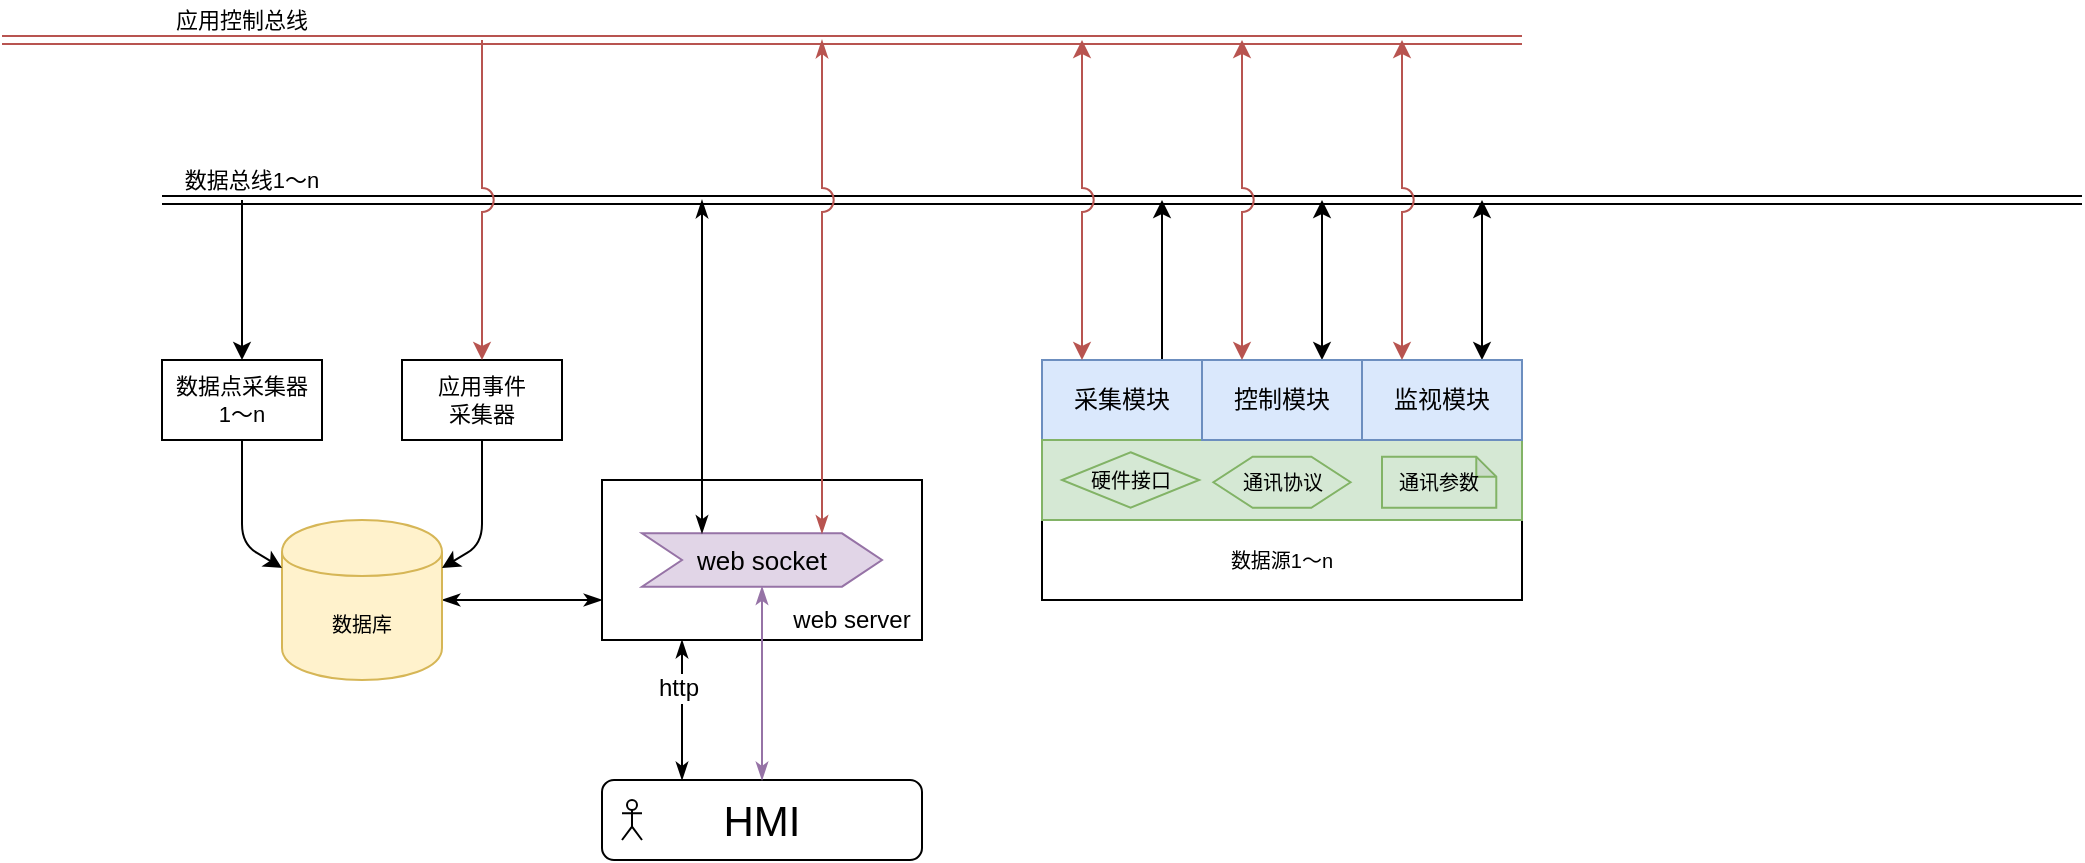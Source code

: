 <mxfile version="12.6.7" type="github">
  <diagram id="70CzTNJzPNa80F-RPJiq" name="第 1 页">
    <mxGraphModel dx="1186" dy="733" grid="1" gridSize="10" guides="1" tooltips="1" connect="1" arrows="1" fold="1" page="1" pageScale="1" pageWidth="1169" pageHeight="1654" math="0" shadow="0">
      <root>
        <mxCell id="0"/>
        <mxCell id="1" parent="0"/>
        <mxCell id="4IvTUrVCET20nHq62nAl-82" style="edgeStyle=orthogonalEdgeStyle;rounded=0;jumpStyle=arc;jumpSize=12;orthogonalLoop=1;jettySize=auto;html=1;exitX=1;exitY=0.5;exitDx=0;exitDy=0;entryX=0;entryY=0.75;entryDx=0;entryDy=0;startArrow=classicThin;startFill=1;endArrow=classicThin;endFill=1;strokeColor=#000000;fontSize=21;" edge="1" parent="1" source="4IvTUrVCET20nHq62nAl-6" target="4IvTUrVCET20nHq62nAl-78">
          <mxGeometry relative="1" as="geometry"/>
        </mxCell>
        <mxCell id="4IvTUrVCET20nHq62nAl-6" value="数据库" style="shape=cylinder;whiteSpace=wrap;html=1;boundedLbl=1;backgroundOutline=1;fillColor=#fff2cc;strokeColor=#d6b656;fontSize=10;" vertex="1" parent="1">
          <mxGeometry x="180" y="400" width="80" height="80" as="geometry"/>
        </mxCell>
        <mxCell id="4IvTUrVCET20nHq62nAl-30" value="数据总线1～n" style="text;html=1;strokeColor=none;fillColor=none;align=center;verticalAlign=middle;whiteSpace=wrap;rounded=0;fontSize=11;" vertex="1" parent="1">
          <mxGeometry x="120" y="220" width="90" height="20" as="geometry"/>
        </mxCell>
        <mxCell id="4IvTUrVCET20nHq62nAl-36" value="应用控制总线" style="text;html=1;strokeColor=none;fillColor=none;align=center;verticalAlign=middle;whiteSpace=wrap;rounded=0;fontSize=11;" vertex="1" parent="1">
          <mxGeometry x="120" y="140" width="80" height="20" as="geometry"/>
        </mxCell>
        <mxCell id="4IvTUrVCET20nHq62nAl-46" value="" style="shape=link;html=1;startArrow=classicThin;startFill=1;endArrow=classicThin;endFill=1;strokeColor=#b85450;fontSize=13;fillColor=#f8cecc;" edge="1" parent="1">
          <mxGeometry width="50" height="50" relative="1" as="geometry">
            <mxPoint x="40" y="160" as="sourcePoint"/>
            <mxPoint x="800" y="160" as="targetPoint"/>
          </mxGeometry>
        </mxCell>
        <mxCell id="4IvTUrVCET20nHq62nAl-47" value="" style="endArrow=classic;html=1;strokeColor=#000000;fontSize=13;exitX=0.75;exitY=0;exitDx=0;exitDy=0;" edge="1" parent="1" source="4IvTUrVCET20nHq62nAl-26">
          <mxGeometry width="50" height="50" relative="1" as="geometry">
            <mxPoint x="600" y="350" as="sourcePoint"/>
            <mxPoint x="620" y="240" as="targetPoint"/>
          </mxGeometry>
        </mxCell>
        <mxCell id="4IvTUrVCET20nHq62nAl-51" value="" style="endArrow=classic;startArrow=classic;html=1;strokeColor=#000000;fontSize=13;exitX=0.75;exitY=0;exitDx=0;exitDy=0;" edge="1" parent="1" source="4IvTUrVCET20nHq62nAl-5">
          <mxGeometry width="50" height="50" relative="1" as="geometry">
            <mxPoint x="680" y="330" as="sourcePoint"/>
            <mxPoint x="700" y="240" as="targetPoint"/>
          </mxGeometry>
        </mxCell>
        <mxCell id="4IvTUrVCET20nHq62nAl-52" value="" style="endArrow=classic;startArrow=classic;html=1;strokeColor=#000000;fontSize=13;exitX=0.75;exitY=0;exitDx=0;exitDy=0;" edge="1" parent="1" source="4IvTUrVCET20nHq62nAl-4">
          <mxGeometry width="50" height="50" relative="1" as="geometry">
            <mxPoint x="760" y="330" as="sourcePoint"/>
            <mxPoint x="780" y="240" as="targetPoint"/>
          </mxGeometry>
        </mxCell>
        <mxCell id="4IvTUrVCET20nHq62nAl-53" value="数据点采集器&lt;br&gt;1～n" style="rounded=0;whiteSpace=wrap;html=1;strokeColor=#000000;fillColor=#ffffff;fontSize=11;" vertex="1" parent="1">
          <mxGeometry x="120" y="320" width="80" height="40" as="geometry"/>
        </mxCell>
        <mxCell id="4IvTUrVCET20nHq62nAl-54" value="" style="endArrow=classic;html=1;strokeColor=#000000;fontSize=13;entryX=0.5;entryY=0;entryDx=0;entryDy=0;" edge="1" parent="1" target="4IvTUrVCET20nHq62nAl-53">
          <mxGeometry width="50" height="50" relative="1" as="geometry">
            <mxPoint x="160" y="240" as="sourcePoint"/>
            <mxPoint x="230" y="260" as="targetPoint"/>
          </mxGeometry>
        </mxCell>
        <mxCell id="4IvTUrVCET20nHq62nAl-55" value="应用事件&lt;br&gt;采集器" style="rounded=0;whiteSpace=wrap;html=1;strokeColor=#000000;fillColor=#ffffff;fontSize=11;" vertex="1" parent="1">
          <mxGeometry x="240" y="320" width="80" height="40" as="geometry"/>
        </mxCell>
        <mxCell id="4IvTUrVCET20nHq62nAl-58" value="" style="endArrow=classic;html=1;strokeColor=#000000;fontSize=11;exitX=0.5;exitY=1;exitDx=0;exitDy=0;entryX=0;entryY=0.3;entryDx=0;entryDy=0;" edge="1" parent="1" source="4IvTUrVCET20nHq62nAl-53" target="4IvTUrVCET20nHq62nAl-6">
          <mxGeometry width="50" height="50" relative="1" as="geometry">
            <mxPoint x="170" y="440" as="sourcePoint"/>
            <mxPoint x="220" y="390" as="targetPoint"/>
            <Array as="points">
              <mxPoint x="160" y="412"/>
            </Array>
          </mxGeometry>
        </mxCell>
        <mxCell id="4IvTUrVCET20nHq62nAl-59" value="" style="endArrow=classic;html=1;strokeColor=#000000;fontSize=11;exitX=0.5;exitY=1;exitDx=0;exitDy=0;entryX=1;entryY=0.3;entryDx=0;entryDy=0;" edge="1" parent="1" source="4IvTUrVCET20nHq62nAl-55" target="4IvTUrVCET20nHq62nAl-6">
          <mxGeometry width="50" height="50" relative="1" as="geometry">
            <mxPoint x="230" y="440" as="sourcePoint"/>
            <mxPoint x="280" y="390" as="targetPoint"/>
            <Array as="points">
              <mxPoint x="280" y="412"/>
            </Array>
          </mxGeometry>
        </mxCell>
        <mxCell id="4IvTUrVCET20nHq62nAl-61" value="数据源1～n" style="rounded=0;whiteSpace=wrap;html=1;strokeColor=#000000;fillColor=#ffffff;fontSize=10;" vertex="1" parent="1">
          <mxGeometry x="560" y="400" width="240" height="40" as="geometry"/>
        </mxCell>
        <mxCell id="4IvTUrVCET20nHq62nAl-84" style="edgeStyle=orthogonalEdgeStyle;rounded=0;jumpStyle=arc;jumpSize=12;orthogonalLoop=1;jettySize=auto;html=1;exitX=0.25;exitY=0;exitDx=0;exitDy=0;entryX=0.25;entryY=1;entryDx=0;entryDy=0;startArrow=classicThin;startFill=1;endArrow=classicThin;endFill=1;strokeColor=#000000;fontSize=21;" edge="1" parent="1" source="4IvTUrVCET20nHq62nAl-66" target="4IvTUrVCET20nHq62nAl-78">
          <mxGeometry relative="1" as="geometry"/>
        </mxCell>
        <mxCell id="4IvTUrVCET20nHq62nAl-87" value="http" style="text;html=1;align=center;verticalAlign=middle;resizable=0;points=[];labelBackgroundColor=#ffffff;fontSize=12;" vertex="1" connectable="0" parent="4IvTUrVCET20nHq62nAl-84">
          <mxGeometry x="0.314" y="2" relative="1" as="geometry">
            <mxPoint as="offset"/>
          </mxGeometry>
        </mxCell>
        <mxCell id="4IvTUrVCET20nHq62nAl-66" value="HMI" style="rounded=1;whiteSpace=wrap;html=1;strokeColor=#000000;fillColor=#ffffff;fontSize=21;" vertex="1" parent="1">
          <mxGeometry x="340" y="530" width="160" height="40" as="geometry"/>
        </mxCell>
        <mxCell id="4IvTUrVCET20nHq62nAl-68" value="" style="shape=link;html=1;startArrow=classicThin;startFill=1;endArrow=classicThin;endFill=1;strokeColor=#000000;fontSize=10;" edge="1" parent="1">
          <mxGeometry width="50" height="50" relative="1" as="geometry">
            <mxPoint x="1080" y="240" as="sourcePoint"/>
            <mxPoint x="120" y="240" as="targetPoint"/>
          </mxGeometry>
        </mxCell>
        <mxCell id="4IvTUrVCET20nHq62nAl-26" value="采集模块" style="rounded=0;whiteSpace=wrap;html=1;fillColor=#dae8fc;strokeColor=#6c8ebf;" vertex="1" parent="1">
          <mxGeometry x="560" y="320" width="80" height="40" as="geometry"/>
        </mxCell>
        <mxCell id="4IvTUrVCET20nHq62nAl-28" value="" style="group;fillColor=#d5e8d4;strokeColor=#82b366;" vertex="1" connectable="0" parent="1">
          <mxGeometry x="560" y="360" width="240" height="40" as="geometry"/>
        </mxCell>
        <mxCell id="4IvTUrVCET20nHq62nAl-3" value="" style="rounded=0;whiteSpace=wrap;html=1;fillColor=#d5e8d4;strokeColor=#82b366;" vertex="1" parent="4IvTUrVCET20nHq62nAl-28">
          <mxGeometry width="240" height="40" as="geometry"/>
        </mxCell>
        <mxCell id="4IvTUrVCET20nHq62nAl-16" value="&lt;span style=&quot;white-space: normal; font-size: 10px;&quot;&gt;通讯协议&lt;/span&gt;" style="shape=hexagon;perimeter=hexagonPerimeter2;whiteSpace=wrap;html=1;size=0.286;fillColor=#d5e8d4;strokeColor=#82b366;fontSize=10;" vertex="1" parent="4IvTUrVCET20nHq62nAl-28">
          <mxGeometry x="85.71" y="8.33" width="68.57" height="25.56" as="geometry"/>
        </mxCell>
        <mxCell id="4IvTUrVCET20nHq62nAl-19" value="&lt;span style=&quot;white-space: normal ; font-size: 10px&quot;&gt;通讯参数&lt;/span&gt;" style="shape=note;whiteSpace=wrap;html=1;backgroundOutline=1;darkOpacity=0.05;size=10;fillColor=#d5e8d4;strokeColor=#82b366;fontSize=10;" vertex="1" parent="4IvTUrVCET20nHq62nAl-28">
          <mxGeometry x="170" y="8.33" width="57.14" height="25.56" as="geometry"/>
        </mxCell>
        <mxCell id="4IvTUrVCET20nHq62nAl-25" value="&lt;span style=&quot;white-space: normal; font-size: 10px;&quot;&gt;硬件接口&lt;/span&gt;" style="rhombus;whiteSpace=wrap;html=1;fillColor=#d5e8d4;strokeColor=#82b366;fontSize=10;" vertex="1" parent="4IvTUrVCET20nHq62nAl-28">
          <mxGeometry x="10" y="6.11" width="68.57" height="27.78" as="geometry"/>
        </mxCell>
        <mxCell id="4IvTUrVCET20nHq62nAl-5" value="控制模块" style="rounded=0;whiteSpace=wrap;html=1;fillColor=#dae8fc;strokeColor=#6c8ebf;" vertex="1" parent="1">
          <mxGeometry x="640" y="320" width="80" height="40" as="geometry"/>
        </mxCell>
        <mxCell id="4IvTUrVCET20nHq62nAl-4" value="监视模块" style="rounded=0;whiteSpace=wrap;html=1;fillColor=#dae8fc;strokeColor=#6c8ebf;" vertex="1" parent="1">
          <mxGeometry x="720" y="320" width="80" height="40" as="geometry"/>
        </mxCell>
        <mxCell id="4IvTUrVCET20nHq62nAl-86" value="" style="group" vertex="1" connectable="0" parent="1">
          <mxGeometry x="340" y="380" width="160" height="80" as="geometry"/>
        </mxCell>
        <mxCell id="4IvTUrVCET20nHq62nAl-78" value="" style="rounded=0;whiteSpace=wrap;html=1;strokeColor=#000000;fillColor=#ffffff;fontSize=21;" vertex="1" parent="4IvTUrVCET20nHq62nAl-86">
          <mxGeometry width="160" height="80" as="geometry"/>
        </mxCell>
        <mxCell id="4IvTUrVCET20nHq62nAl-79" value="web&amp;nbsp;socket" style="shape=step;perimeter=stepPerimeter;whiteSpace=wrap;html=1;fixedSize=1;strokeColor=#9673a6;fillColor=#e1d5e7;fontSize=13;" vertex="1" parent="4IvTUrVCET20nHq62nAl-86">
          <mxGeometry x="20" y="26.667" width="120" height="26.667" as="geometry"/>
        </mxCell>
        <mxCell id="4IvTUrVCET20nHq62nAl-85" value="web server" style="text;html=1;strokeColor=none;fillColor=none;align=center;verticalAlign=middle;whiteSpace=wrap;rounded=0;fontSize=12;" vertex="1" parent="4IvTUrVCET20nHq62nAl-86">
          <mxGeometry x="90" y="60" width="70" height="20" as="geometry"/>
        </mxCell>
        <mxCell id="4IvTUrVCET20nHq62nAl-72" style="edgeStyle=orthogonalEdgeStyle;rounded=0;orthogonalLoop=1;jettySize=auto;html=1;startArrow=classicThin;startFill=1;endArrow=classicThin;endFill=1;strokeColor=#b85450;fontSize=13;fillColor=#f8cecc;jumpStyle=arc;exitX=0.75;exitY=0;exitDx=0;exitDy=0;jumpSize=12;" edge="1" parent="1" source="4IvTUrVCET20nHq62nAl-79">
          <mxGeometry relative="1" as="geometry">
            <mxPoint x="450" y="160" as="targetPoint"/>
            <mxPoint x="450" y="320" as="sourcePoint"/>
          </mxGeometry>
        </mxCell>
        <mxCell id="4IvTUrVCET20nHq62nAl-69" style="edgeStyle=orthogonalEdgeStyle;rounded=0;orthogonalLoop=1;jettySize=auto;html=1;exitX=0.25;exitY=0;exitDx=0;exitDy=0;startArrow=classicThin;startFill=1;endArrow=classicThin;endFill=1;strokeColor=#000000;fontSize=10;" edge="1" parent="1" source="4IvTUrVCET20nHq62nAl-79">
          <mxGeometry relative="1" as="geometry">
            <mxPoint x="390" y="240" as="targetPoint"/>
            <mxPoint x="390" y="320" as="sourcePoint"/>
          </mxGeometry>
        </mxCell>
        <mxCell id="4IvTUrVCET20nHq62nAl-83" style="edgeStyle=orthogonalEdgeStyle;rounded=0;jumpStyle=arc;jumpSize=12;orthogonalLoop=1;jettySize=auto;html=1;exitX=0.5;exitY=0;exitDx=0;exitDy=0;entryX=0.5;entryY=1;entryDx=0;entryDy=0;startArrow=classicThin;startFill=1;endArrow=classicThin;endFill=1;strokeColor=#9673a6;fontSize=21;fillColor=#e1d5e7;" edge="1" parent="1" source="4IvTUrVCET20nHq62nAl-66" target="4IvTUrVCET20nHq62nAl-79">
          <mxGeometry relative="1" as="geometry"/>
        </mxCell>
        <mxCell id="4IvTUrVCET20nHq62nAl-89" value="" style="shape=umlActor;verticalLabelPosition=bottom;labelBackgroundColor=#ffffff;verticalAlign=top;html=1;outlineConnect=0;strokeColor=#000000;fillColor=#ffffff;fontSize=12;" vertex="1" parent="1">
          <mxGeometry x="350" y="540" width="10" height="20" as="geometry"/>
        </mxCell>
        <mxCell id="4IvTUrVCET20nHq62nAl-56" value="" style="endArrow=classic;html=1;strokeColor=#b85450;fontSize=11;entryX=0.5;entryY=0;entryDx=0;entryDy=0;fillColor=#f8cecc;jumpStyle=arc;jumpSize=12;" edge="1" parent="1" target="4IvTUrVCET20nHq62nAl-55">
          <mxGeometry width="50" height="50" relative="1" as="geometry">
            <mxPoint x="280" y="160" as="sourcePoint"/>
            <mxPoint x="300" y="250" as="targetPoint"/>
          </mxGeometry>
        </mxCell>
        <mxCell id="4IvTUrVCET20nHq62nAl-48" value="" style="endArrow=classic;startArrow=classic;html=1;strokeColor=#b85450;fontSize=13;exitX=0.25;exitY=0;exitDx=0;exitDy=0;fillColor=#f8cecc;jumpStyle=arc;jumpSize=12;" edge="1" parent="1" source="4IvTUrVCET20nHq62nAl-26">
          <mxGeometry width="50" height="50" relative="1" as="geometry">
            <mxPoint x="520" y="340" as="sourcePoint"/>
            <mxPoint x="580" y="160" as="targetPoint"/>
          </mxGeometry>
        </mxCell>
        <mxCell id="4IvTUrVCET20nHq62nAl-49" value="" style="endArrow=classic;startArrow=classic;html=1;strokeColor=#b85450;fontSize=13;exitX=0.25;exitY=0;exitDx=0;exitDy=0;fillColor=#f8cecc;jumpStyle=arc;jumpSize=12;" edge="1" parent="1" source="4IvTUrVCET20nHq62nAl-5">
          <mxGeometry width="50" height="50" relative="1" as="geometry">
            <mxPoint x="680" y="330" as="sourcePoint"/>
            <mxPoint x="660" y="160" as="targetPoint"/>
          </mxGeometry>
        </mxCell>
        <mxCell id="4IvTUrVCET20nHq62nAl-50" value="" style="endArrow=classic;startArrow=classic;html=1;strokeColor=#b85450;fontSize=13;exitX=0.25;exitY=0;exitDx=0;exitDy=0;fillColor=#f8cecc;jumpStyle=arc;jumpSize=12;" edge="1" parent="1" source="4IvTUrVCET20nHq62nAl-4">
          <mxGeometry width="50" height="50" relative="1" as="geometry">
            <mxPoint x="730" y="340" as="sourcePoint"/>
            <mxPoint x="740" y="160" as="targetPoint"/>
          </mxGeometry>
        </mxCell>
      </root>
    </mxGraphModel>
  </diagram>
</mxfile>
